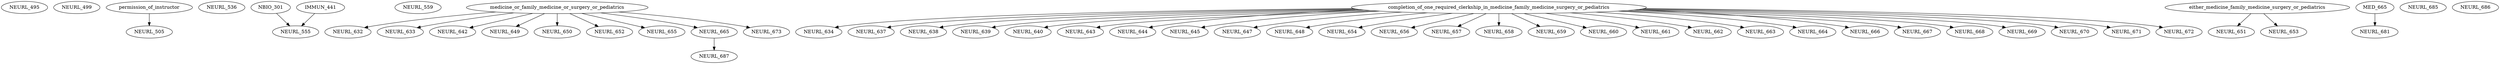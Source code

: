 digraph G {
    NEURL_495;
    NEURL_499;
    edge [color=black];
    permission_of_instructor -> NEURL_505;
    NEURL_536;
    edge [color=black];
    NBIO_301 -> NEURL_555;
    IMMUN_441 -> NEURL_555;
    NEURL_559;
    edge [color=black];
    medicine_or_family_medicine_or_surgery_or_pediatrics -> NEURL_632;
    edge [color=black];
    medicine_or_family_medicine_or_surgery_or_pediatrics -> NEURL_633;
    edge [color=black];
    completion_of_one_required_clerkship_in_medicine_family_medicine_surgery_or_pediatrics -> NEURL_634;
    edge [color=black];
    completion_of_one_required_clerkship_in_medicine_family_medicine_surgery_or_pediatrics -> NEURL_637;
    edge [color=black];
    completion_of_one_required_clerkship_in_medicine_family_medicine_surgery_or_pediatrics -> NEURL_638;
    edge [color=black];
    completion_of_one_required_clerkship_in_medicine_family_medicine_surgery_or_pediatrics -> NEURL_639;
    edge [color=black];
    completion_of_one_required_clerkship_in_medicine_family_medicine_surgery_or_pediatrics -> NEURL_640;
    edge [color=black];
    medicine_or_family_medicine_or_surgery_or_pediatrics -> NEURL_642;
    edge [color=black];
    completion_of_one_required_clerkship_in_medicine_family_medicine_surgery_or_pediatrics -> NEURL_643;
    edge [color=black];
    completion_of_one_required_clerkship_in_medicine_family_medicine_surgery_or_pediatrics -> NEURL_644;
    edge [color=black];
    completion_of_one_required_clerkship_in_medicine_family_medicine_surgery_or_pediatrics -> NEURL_645;
    edge [color=black];
    completion_of_one_required_clerkship_in_medicine_family_medicine_surgery_or_pediatrics -> NEURL_647;
    edge [color=black];
    completion_of_one_required_clerkship_in_medicine_family_medicine_surgery_or_pediatrics -> NEURL_648;
    edge [color=black];
    medicine_or_family_medicine_or_surgery_or_pediatrics -> NEURL_649;
    edge [color=black];
    medicine_or_family_medicine_or_surgery_or_pediatrics -> NEURL_650;
    edge [color=black];
    either_medicine_family_medicine_surgery_or_pediatrics -> NEURL_651;
    edge [color=black];
    medicine_or_family_medicine_or_surgery_or_pediatrics -> NEURL_652;
    edge [color=black];
    either_medicine_family_medicine_surgery_or_pediatrics -> NEURL_653;
    edge [color=black];
    completion_of_one_required_clerkship_in_medicine_family_medicine_surgery_or_pediatrics -> NEURL_654;
    edge [color=black];
    medicine_or_family_medicine_or_surgery_or_pediatrics -> NEURL_655;
    edge [color=black];
    completion_of_one_required_clerkship_in_medicine_family_medicine_surgery_or_pediatrics -> NEURL_656;
    edge [color=black];
    completion_of_one_required_clerkship_in_medicine_family_medicine_surgery_or_pediatrics -> NEURL_657;
    edge [color=black];
    completion_of_one_required_clerkship_in_medicine_family_medicine_surgery_or_pediatrics -> NEURL_658;
    edge [color=black];
    completion_of_one_required_clerkship_in_medicine_family_medicine_surgery_or_pediatrics -> NEURL_659;
    edge [color=black];
    completion_of_one_required_clerkship_in_medicine_family_medicine_surgery_or_pediatrics -> NEURL_660;
    edge [color=black];
    completion_of_one_required_clerkship_in_medicine_family_medicine_surgery_or_pediatrics -> NEURL_661;
    edge [color=black];
    completion_of_one_required_clerkship_in_medicine_family_medicine_surgery_or_pediatrics -> NEURL_662;
    edge [color=black];
    completion_of_one_required_clerkship_in_medicine_family_medicine_surgery_or_pediatrics -> NEURL_663;
    edge [color=black];
    completion_of_one_required_clerkship_in_medicine_family_medicine_surgery_or_pediatrics -> NEURL_664;
    edge [color=black];
    medicine_or_family_medicine_or_surgery_or_pediatrics -> NEURL_665;
    edge [color=black];
    completion_of_one_required_clerkship_in_medicine_family_medicine_surgery_or_pediatrics -> NEURL_666;
    edge [color=black];
    completion_of_one_required_clerkship_in_medicine_family_medicine_surgery_or_pediatrics -> NEURL_667;
    edge [color=black];
    completion_of_one_required_clerkship_in_medicine_family_medicine_surgery_or_pediatrics -> NEURL_668;
    edge [color=black];
    completion_of_one_required_clerkship_in_medicine_family_medicine_surgery_or_pediatrics -> NEURL_669;
    edge [color=black];
    completion_of_one_required_clerkship_in_medicine_family_medicine_surgery_or_pediatrics -> NEURL_670;
    edge [color=black];
    completion_of_one_required_clerkship_in_medicine_family_medicine_surgery_or_pediatrics -> NEURL_671;
    edge [color=black];
    completion_of_one_required_clerkship_in_medicine_family_medicine_surgery_or_pediatrics -> NEURL_672;
    edge [color=black];
    medicine_or_family_medicine_or_surgery_or_pediatrics -> NEURL_673;
    edge [color=black];
    MED_665 -> NEURL_681;
    NEURL_685;
    NEURL_686;
    edge [color=black];
    NEURL_665 -> NEURL_687;
    edge [color=black];
    edge [color=black];
}
